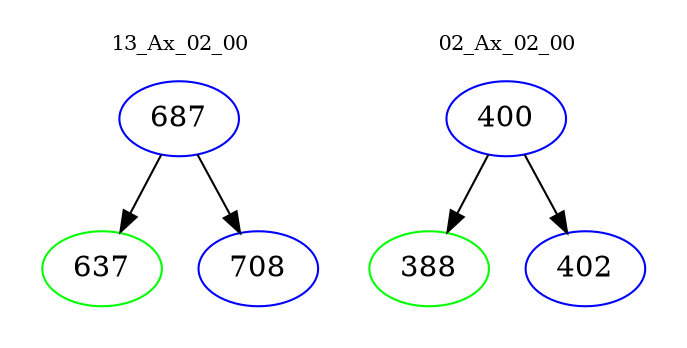 digraph{
subgraph cluster_0 {
color = white
label = "13_Ax_02_00";
fontsize=10;
T0_687 [label="687", color="blue"]
T0_687 -> T0_637 [color="black"]
T0_637 [label="637", color="green"]
T0_687 -> T0_708 [color="black"]
T0_708 [label="708", color="blue"]
}
subgraph cluster_1 {
color = white
label = "02_Ax_02_00";
fontsize=10;
T1_400 [label="400", color="blue"]
T1_400 -> T1_388 [color="black"]
T1_388 [label="388", color="green"]
T1_400 -> T1_402 [color="black"]
T1_402 [label="402", color="blue"]
}
}
